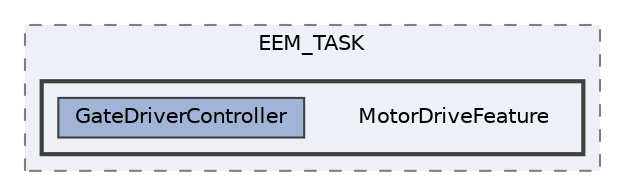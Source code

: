 digraph "EGEMOBİL/EEM_TASK/MotorDriveFeature"
{
 // LATEX_PDF_SIZE
  bgcolor="transparent";
  edge [fontname=Helvetica,fontsize=10,labelfontname=Helvetica,labelfontsize=10];
  node [fontname=Helvetica,fontsize=10,shape=box,height=0.2,width=0.4];
  compound=true
  subgraph clusterdir_90d7243a30b5901e58c6d31fced23e7f {
    graph [ bgcolor="#edf0f7", pencolor="grey50", label="EEM_TASK", fontname=Helvetica,fontsize=10 style="filled,dashed", URL="dir_90d7243a30b5901e58c6d31fced23e7f.html",tooltip=""]
  subgraph clusterdir_1fac82efb7a484bf104c8eeded95e279 {
    graph [ bgcolor="#edf0f7", pencolor="grey25", label="", fontname=Helvetica,fontsize=10 style="filled,bold", URL="dir_1fac82efb7a484bf104c8eeded95e279.html",tooltip=""]
    dir_1fac82efb7a484bf104c8eeded95e279 [shape=plaintext, label="MotorDriveFeature"];
  dir_21778b4a7cb1351905892a2c63a28d96 [label="GateDriverController", fillcolor="#a2b4d6", color="grey25", style="filled", URL="dir_21778b4a7cb1351905892a2c63a28d96.html",tooltip=""];
  }
  }
}
